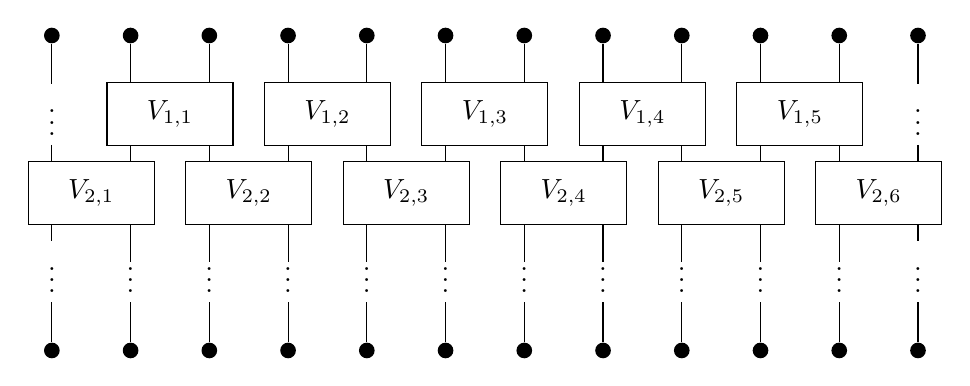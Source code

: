 \begin{tikzpicture}
	\foreach \x in {0,...,11}{
		\node (\x) [circle,fill,inner sep=2pt] at (\x,0) {};
		\node (3\x) [circle,fill,inner sep=2pt] at (\x,-2) {};
		\node (4\x) [] at (\x,-3) {$\vdots$};
		\node (5\x) [circle,fill,inner sep=2pt] at (\x,-4) {};
	}
	
	\foreach \x in {1,...,10}{
		\node (2\x) [] at (\x,-3) {};
	}
	\node (20) at (0,-1) {$\vdots$};
	\node (211) at (11,-1) {$\vdots$};
	
	\foreach \x in {0,...,11}{
		\draw (\x) -- (2\x);
		\draw (2\x) -- (3\x);
		\draw (3\x) -- (4\x);
		\draw (4\x) -- (5\x);
	}
	
	\foreach \x in {1,...,5}
	\draw [fill=white] (2*\x-0.3-1,-0.6) rectangle (2*\x+0.3,-1.4);
	\foreach \x in {0,...,5}
	\draw [fill=white] (2*\x-0.3,-1.6) rectangle (2*\x+0.3+1,-2.4);
	
	\foreach \x in {1,...,5}
	\node [] at (2*\x-0.5,-1) {$V_{1,\x}$};
	\foreach \x in {0,...,5}
	\node [] at (2*\x+0.5,-2) {$V_{2,\pgfmathtruncatemacro\result{\x+1}\result}$};
	
	
\end{tikzpicture}